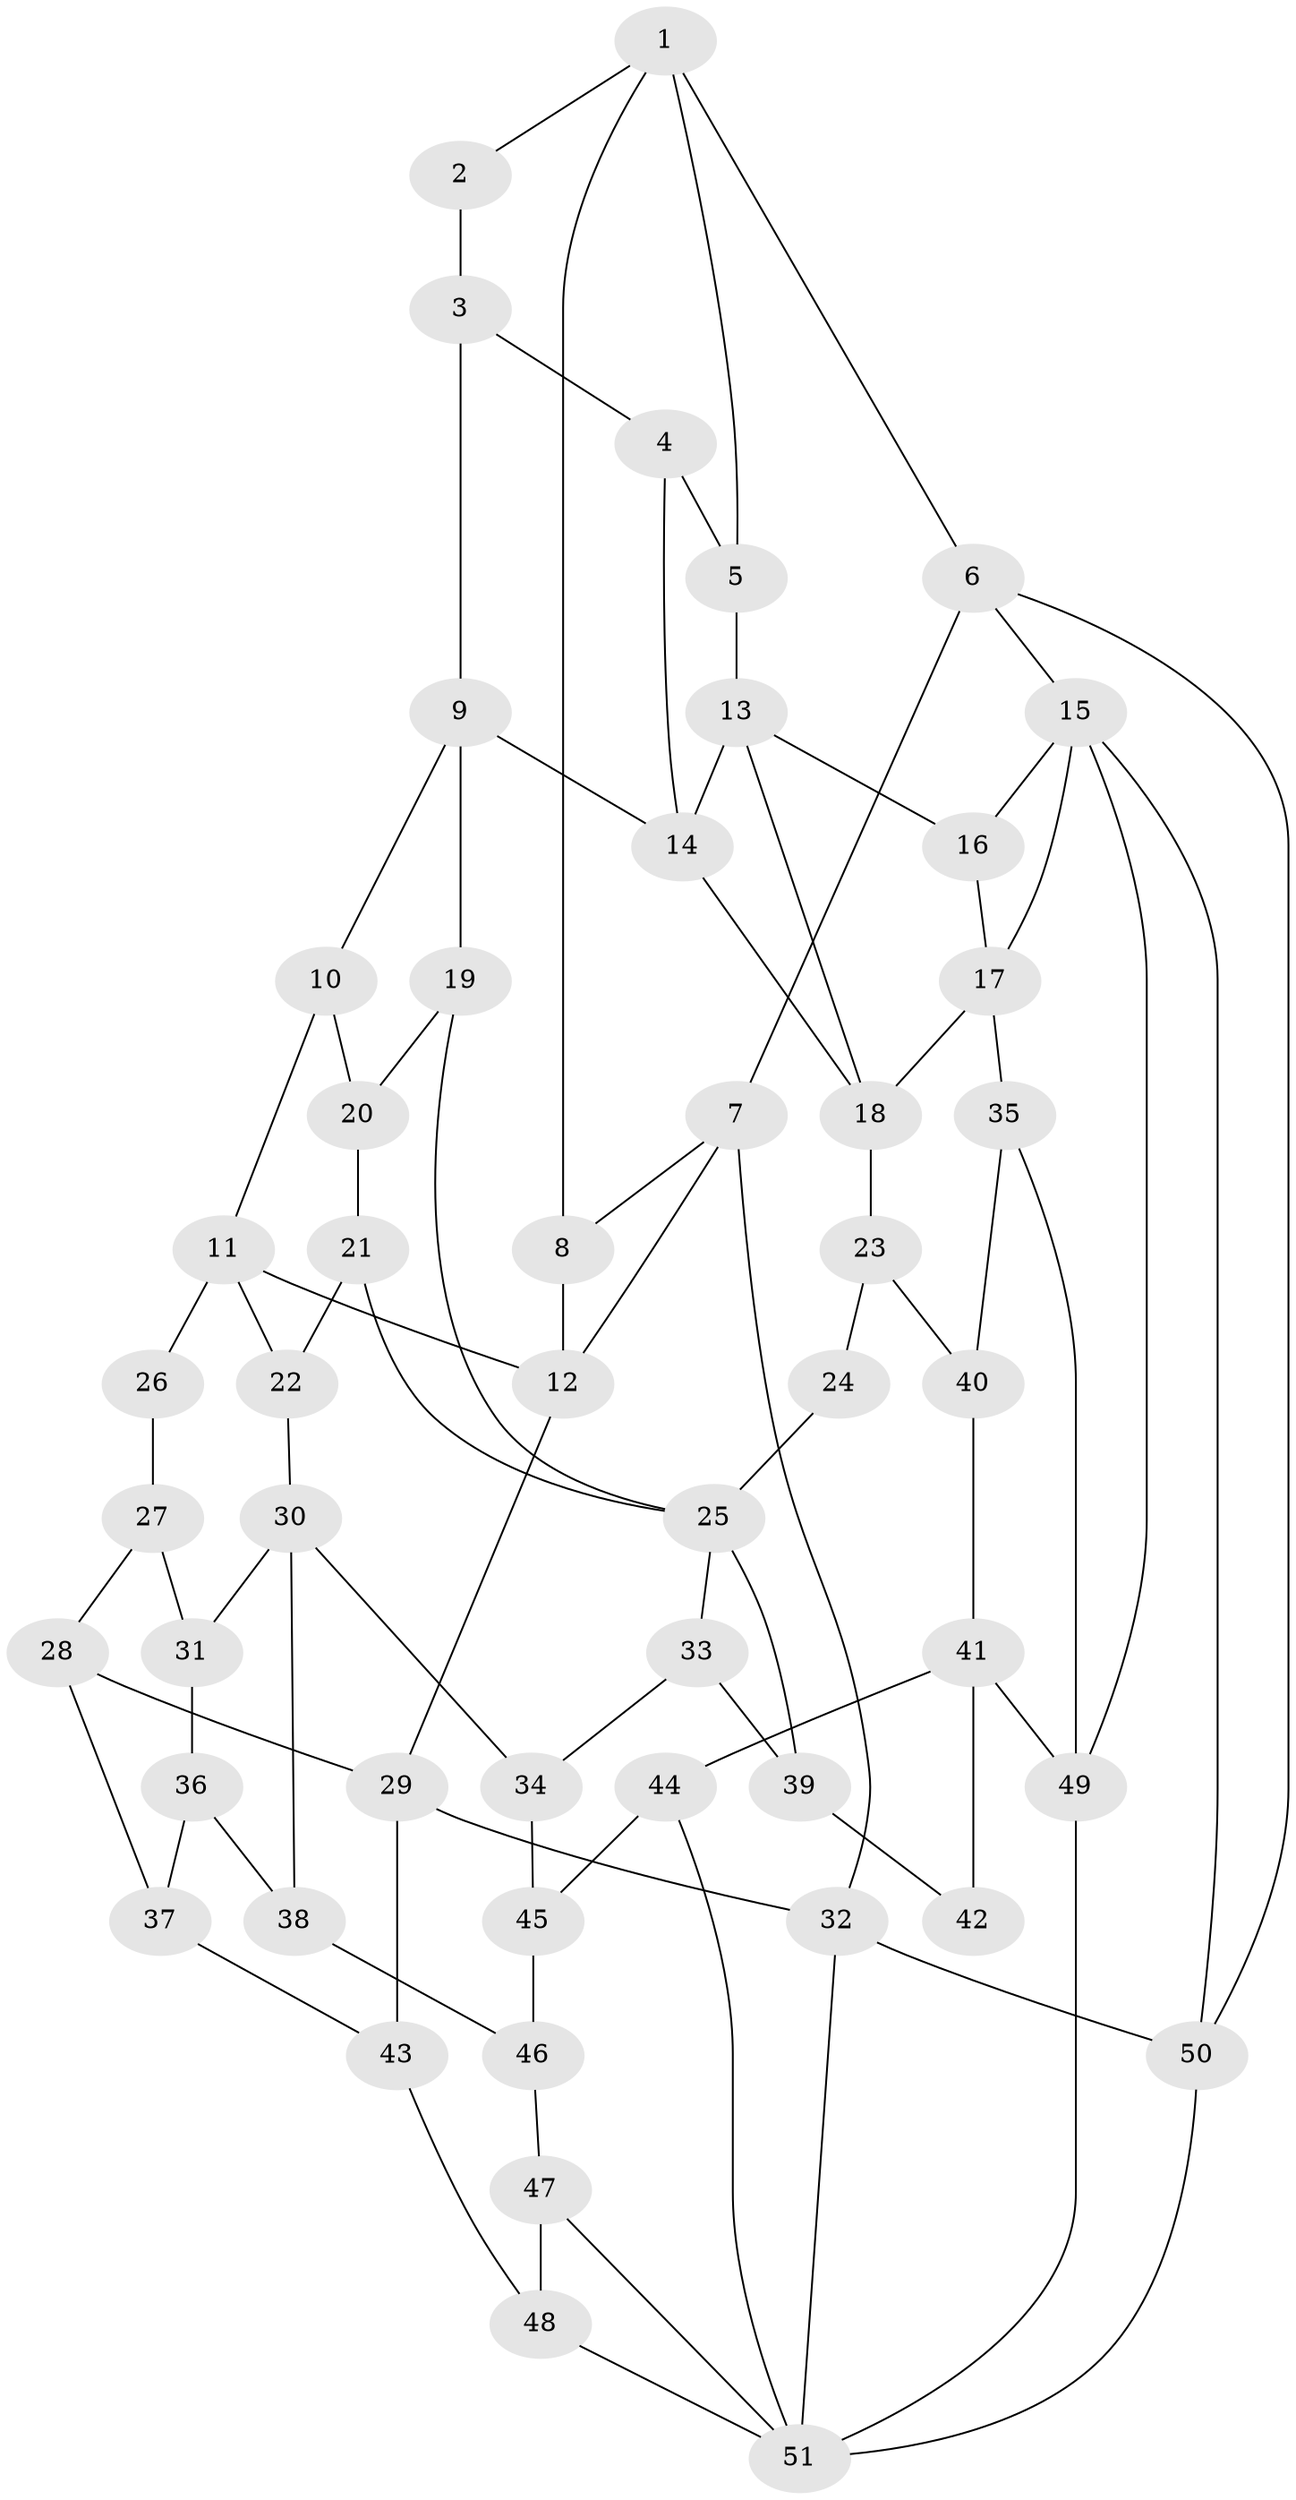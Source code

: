 // original degree distribution, {3: 0.0196078431372549, 4: 0.23529411764705882, 5: 0.5294117647058824, 6: 0.21568627450980393}
// Generated by graph-tools (version 1.1) at 2025/38/03/09/25 02:38:35]
// undirected, 51 vertices, 86 edges
graph export_dot {
graph [start="1"]
  node [color=gray90,style=filled];
  1;
  2;
  3;
  4;
  5;
  6;
  7;
  8;
  9;
  10;
  11;
  12;
  13;
  14;
  15;
  16;
  17;
  18;
  19;
  20;
  21;
  22;
  23;
  24;
  25;
  26;
  27;
  28;
  29;
  30;
  31;
  32;
  33;
  34;
  35;
  36;
  37;
  38;
  39;
  40;
  41;
  42;
  43;
  44;
  45;
  46;
  47;
  48;
  49;
  50;
  51;
  1 -- 2 [weight=1.0];
  1 -- 5 [weight=1.0];
  1 -- 6 [weight=1.0];
  1 -- 8 [weight=1.0];
  2 -- 3 [weight=2.0];
  3 -- 4 [weight=2.0];
  3 -- 9 [weight=2.0];
  4 -- 5 [weight=2.0];
  4 -- 14 [weight=1.0];
  5 -- 13 [weight=2.0];
  6 -- 7 [weight=1.0];
  6 -- 15 [weight=1.0];
  6 -- 50 [weight=1.0];
  7 -- 8 [weight=1.0];
  7 -- 12 [weight=1.0];
  7 -- 32 [weight=1.0];
  8 -- 12 [weight=1.0];
  9 -- 10 [weight=1.0];
  9 -- 14 [weight=1.0];
  9 -- 19 [weight=1.0];
  10 -- 11 [weight=1.0];
  10 -- 20 [weight=1.0];
  11 -- 12 [weight=2.0];
  11 -- 22 [weight=1.0];
  11 -- 26 [weight=2.0];
  12 -- 29 [weight=1.0];
  13 -- 14 [weight=1.0];
  13 -- 16 [weight=1.0];
  13 -- 18 [weight=1.0];
  14 -- 18 [weight=1.0];
  15 -- 16 [weight=1.0];
  15 -- 17 [weight=1.0];
  15 -- 49 [weight=1.0];
  15 -- 50 [weight=1.0];
  16 -- 17 [weight=1.0];
  17 -- 18 [weight=2.0];
  17 -- 35 [weight=2.0];
  18 -- 23 [weight=1.0];
  19 -- 20 [weight=1.0];
  19 -- 25 [weight=1.0];
  20 -- 21 [weight=1.0];
  21 -- 22 [weight=1.0];
  21 -- 25 [weight=1.0];
  22 -- 30 [weight=1.0];
  23 -- 24 [weight=1.0];
  23 -- 40 [weight=1.0];
  24 -- 25 [weight=2.0];
  25 -- 33 [weight=1.0];
  25 -- 39 [weight=1.0];
  26 -- 27 [weight=2.0];
  27 -- 28 [weight=2.0];
  27 -- 31 [weight=1.0];
  28 -- 29 [weight=2.0];
  28 -- 37 [weight=1.0];
  29 -- 32 [weight=1.0];
  29 -- 43 [weight=2.0];
  30 -- 31 [weight=1.0];
  30 -- 34 [weight=1.0];
  30 -- 38 [weight=1.0];
  31 -- 36 [weight=1.0];
  32 -- 50 [weight=1.0];
  32 -- 51 [weight=1.0];
  33 -- 34 [weight=1.0];
  33 -- 39 [weight=1.0];
  34 -- 45 [weight=1.0];
  35 -- 40 [weight=1.0];
  35 -- 49 [weight=1.0];
  36 -- 37 [weight=1.0];
  36 -- 38 [weight=1.0];
  37 -- 43 [weight=1.0];
  38 -- 46 [weight=1.0];
  39 -- 42 [weight=1.0];
  40 -- 41 [weight=1.0];
  41 -- 42 [weight=2.0];
  41 -- 44 [weight=2.0];
  41 -- 49 [weight=1.0];
  43 -- 48 [weight=1.0];
  44 -- 45 [weight=1.0];
  44 -- 51 [weight=1.0];
  45 -- 46 [weight=1.0];
  46 -- 47 [weight=1.0];
  47 -- 48 [weight=1.0];
  47 -- 51 [weight=1.0];
  48 -- 51 [weight=1.0];
  49 -- 51 [weight=1.0];
  50 -- 51 [weight=1.0];
}
